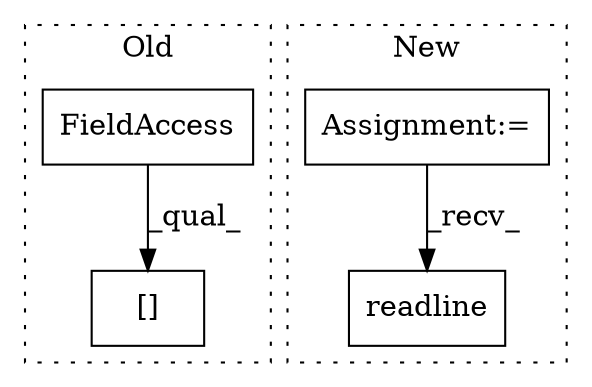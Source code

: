 digraph G {
subgraph cluster0 {
1 [label="[]" a="2" s="7248,7265" l="16,1" shape="box"];
3 [label="FieldAccess" a="22" s="7248" l="15" shape="box"];
label = "Old";
style="dotted";
}
subgraph cluster1 {
2 [label="readline" a="32" s="7532" l="10" shape="box"];
4 [label="Assignment:=" a="7" s="6857" l="1" shape="box"];
label = "New";
style="dotted";
}
3 -> 1 [label="_qual_"];
4 -> 2 [label="_recv_"];
}